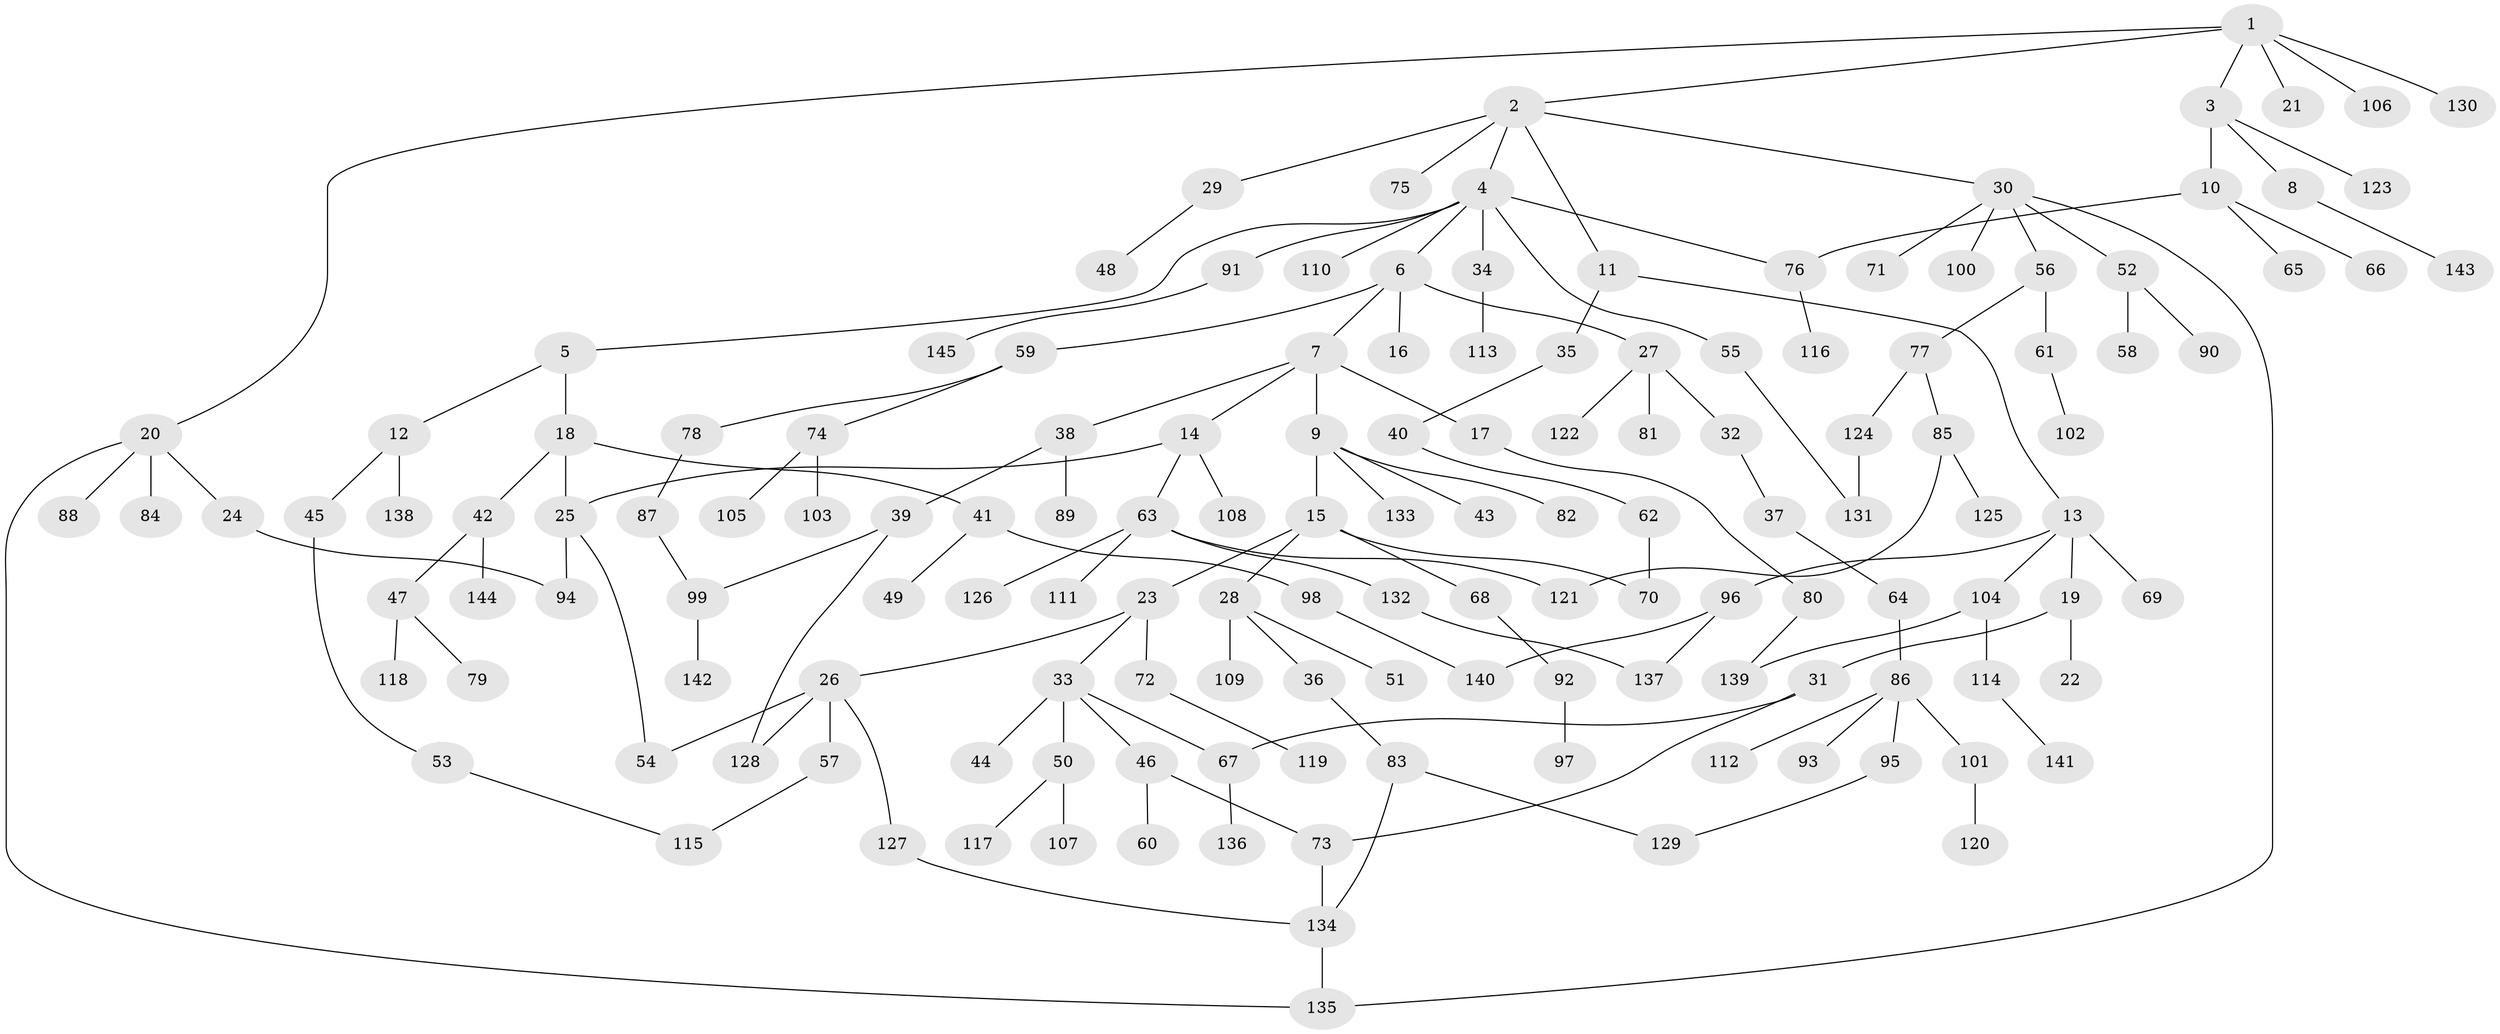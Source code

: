// coarse degree distribution, {5: 0.06818181818181818, 4: 0.13636363636363635, 3: 0.17045454545454544, 2: 0.3409090909090909, 1: 0.2727272727272727, 7: 0.011363636363636364}
// Generated by graph-tools (version 1.1) at 2025/36/03/04/25 23:36:08]
// undirected, 145 vertices, 164 edges
graph export_dot {
  node [color=gray90,style=filled];
  1;
  2;
  3;
  4;
  5;
  6;
  7;
  8;
  9;
  10;
  11;
  12;
  13;
  14;
  15;
  16;
  17;
  18;
  19;
  20;
  21;
  22;
  23;
  24;
  25;
  26;
  27;
  28;
  29;
  30;
  31;
  32;
  33;
  34;
  35;
  36;
  37;
  38;
  39;
  40;
  41;
  42;
  43;
  44;
  45;
  46;
  47;
  48;
  49;
  50;
  51;
  52;
  53;
  54;
  55;
  56;
  57;
  58;
  59;
  60;
  61;
  62;
  63;
  64;
  65;
  66;
  67;
  68;
  69;
  70;
  71;
  72;
  73;
  74;
  75;
  76;
  77;
  78;
  79;
  80;
  81;
  82;
  83;
  84;
  85;
  86;
  87;
  88;
  89;
  90;
  91;
  92;
  93;
  94;
  95;
  96;
  97;
  98;
  99;
  100;
  101;
  102;
  103;
  104;
  105;
  106;
  107;
  108;
  109;
  110;
  111;
  112;
  113;
  114;
  115;
  116;
  117;
  118;
  119;
  120;
  121;
  122;
  123;
  124;
  125;
  126;
  127;
  128;
  129;
  130;
  131;
  132;
  133;
  134;
  135;
  136;
  137;
  138;
  139;
  140;
  141;
  142;
  143;
  144;
  145;
  1 -- 2;
  1 -- 3;
  1 -- 20;
  1 -- 21;
  1 -- 106;
  1 -- 130;
  2 -- 4;
  2 -- 11;
  2 -- 29;
  2 -- 30;
  2 -- 75;
  3 -- 8;
  3 -- 10;
  3 -- 123;
  4 -- 5;
  4 -- 6;
  4 -- 34;
  4 -- 55;
  4 -- 76;
  4 -- 91;
  4 -- 110;
  5 -- 12;
  5 -- 18;
  6 -- 7;
  6 -- 16;
  6 -- 27;
  6 -- 59;
  7 -- 9;
  7 -- 14;
  7 -- 17;
  7 -- 38;
  8 -- 143;
  9 -- 15;
  9 -- 43;
  9 -- 82;
  9 -- 133;
  10 -- 65;
  10 -- 66;
  10 -- 76;
  11 -- 13;
  11 -- 35;
  12 -- 45;
  12 -- 138;
  13 -- 19;
  13 -- 69;
  13 -- 96;
  13 -- 104;
  14 -- 63;
  14 -- 108;
  14 -- 25;
  15 -- 23;
  15 -- 28;
  15 -- 68;
  15 -- 70;
  17 -- 80;
  18 -- 25;
  18 -- 41;
  18 -- 42;
  19 -- 22;
  19 -- 31;
  20 -- 24;
  20 -- 84;
  20 -- 88;
  20 -- 135;
  23 -- 26;
  23 -- 33;
  23 -- 72;
  24 -- 94;
  25 -- 54;
  25 -- 94;
  26 -- 57;
  26 -- 127;
  26 -- 128;
  26 -- 54;
  27 -- 32;
  27 -- 81;
  27 -- 122;
  28 -- 36;
  28 -- 51;
  28 -- 109;
  29 -- 48;
  30 -- 52;
  30 -- 56;
  30 -- 71;
  30 -- 100;
  30 -- 135;
  31 -- 67;
  31 -- 73;
  32 -- 37;
  33 -- 44;
  33 -- 46;
  33 -- 50;
  33 -- 67;
  34 -- 113;
  35 -- 40;
  36 -- 83;
  37 -- 64;
  38 -- 39;
  38 -- 89;
  39 -- 99;
  39 -- 128;
  40 -- 62;
  41 -- 49;
  41 -- 98;
  42 -- 47;
  42 -- 144;
  45 -- 53;
  46 -- 60;
  46 -- 73;
  47 -- 79;
  47 -- 118;
  50 -- 107;
  50 -- 117;
  52 -- 58;
  52 -- 90;
  53 -- 115;
  55 -- 131;
  56 -- 61;
  56 -- 77;
  57 -- 115;
  59 -- 74;
  59 -- 78;
  61 -- 102;
  62 -- 70;
  63 -- 111;
  63 -- 126;
  63 -- 132;
  63 -- 121;
  64 -- 86;
  67 -- 136;
  68 -- 92;
  72 -- 119;
  73 -- 134;
  74 -- 103;
  74 -- 105;
  76 -- 116;
  77 -- 85;
  77 -- 124;
  78 -- 87;
  80 -- 139;
  83 -- 129;
  83 -- 134;
  85 -- 121;
  85 -- 125;
  86 -- 93;
  86 -- 95;
  86 -- 101;
  86 -- 112;
  87 -- 99;
  91 -- 145;
  92 -- 97;
  95 -- 129;
  96 -- 137;
  96 -- 140;
  98 -- 140;
  99 -- 142;
  101 -- 120;
  104 -- 114;
  104 -- 139;
  114 -- 141;
  124 -- 131;
  127 -- 134;
  132 -- 137;
  134 -- 135;
}
